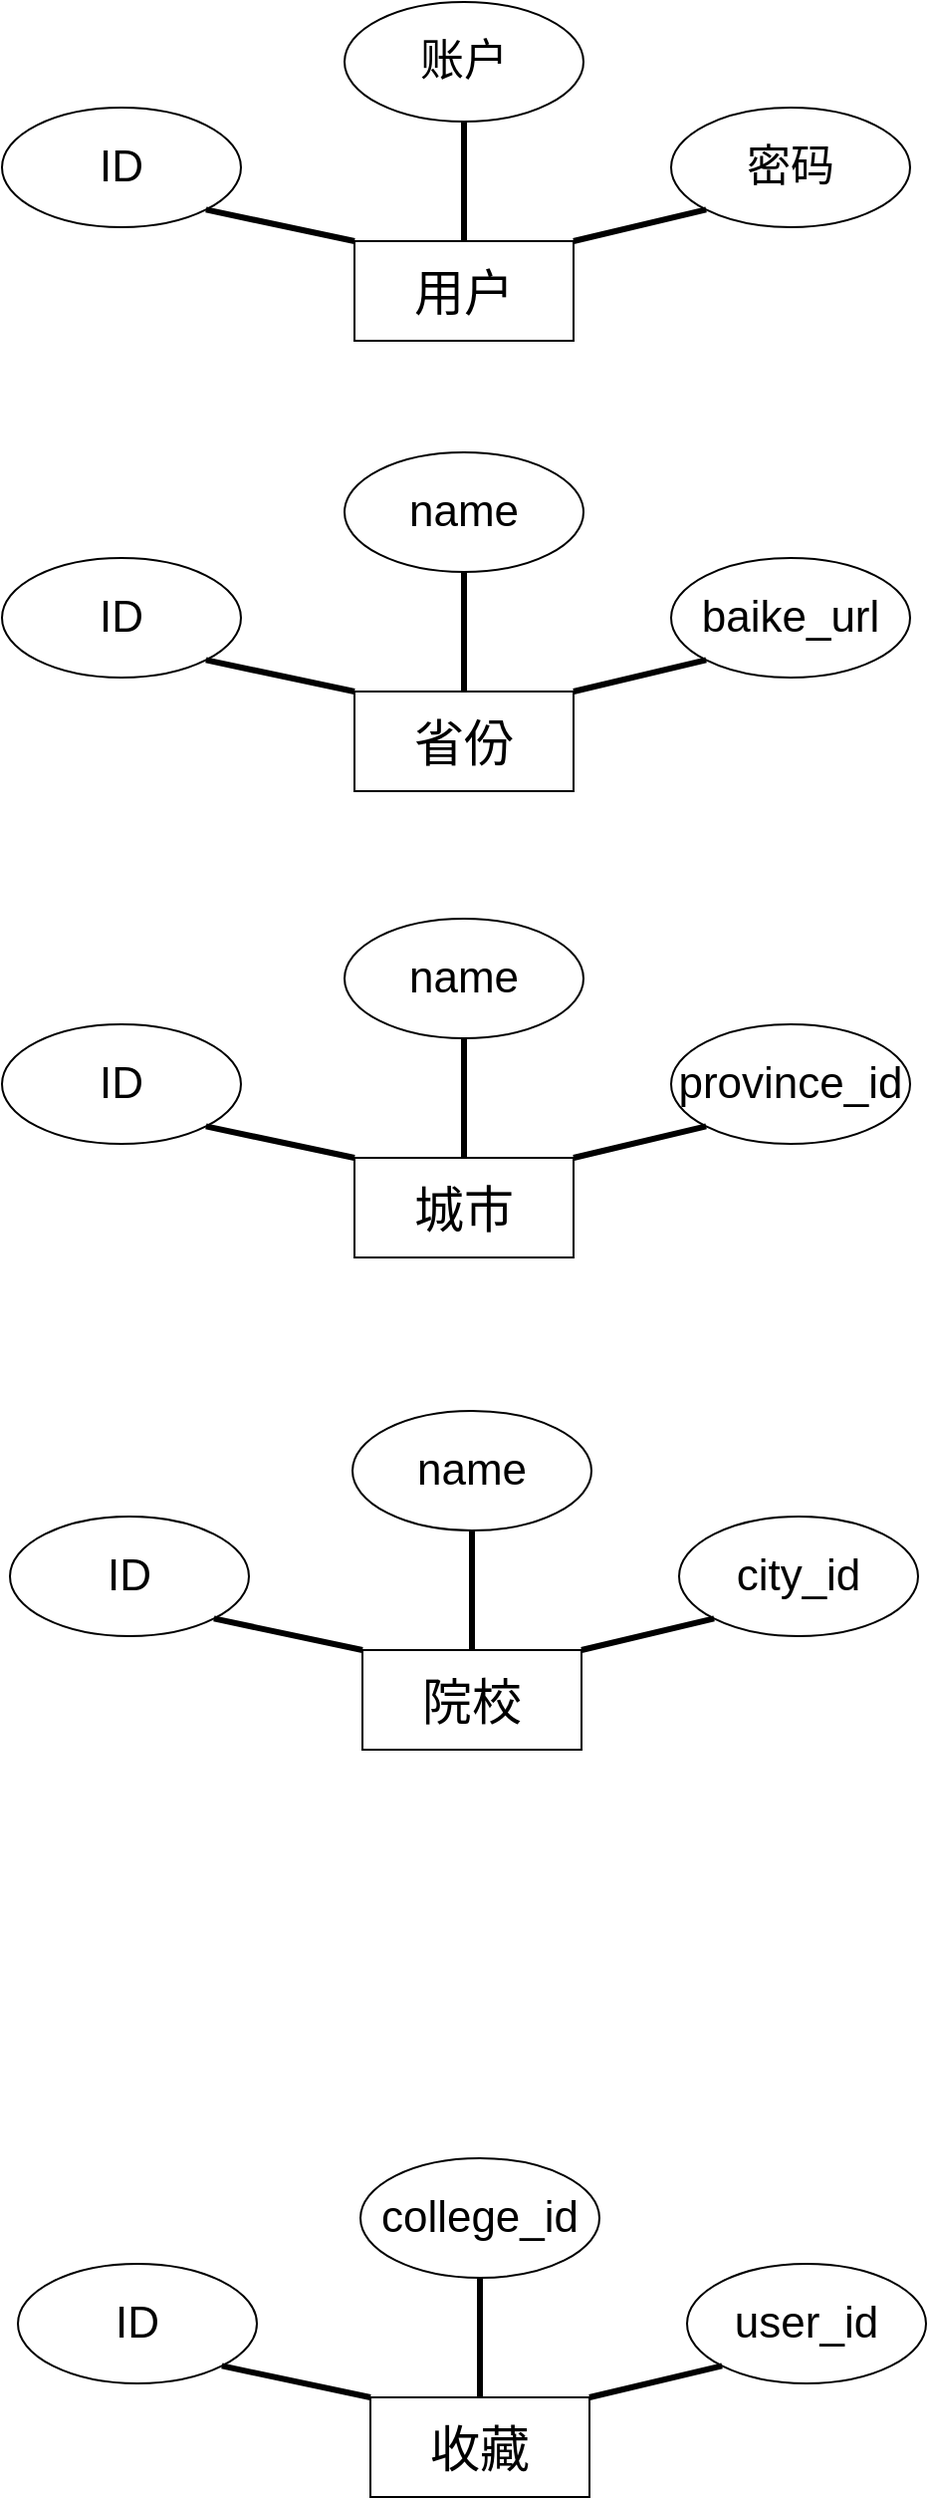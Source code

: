 <mxfile version="24.4.7" type="github">
  <diagram name="第 1 页" id="0qt4IzlYuPPbSQ8wgV9g">
    <mxGraphModel dx="1434" dy="756" grid="0" gridSize="10" guides="1" tooltips="1" connect="1" arrows="1" fold="1" page="1" pageScale="1" pageWidth="827" pageHeight="1169" math="0" shadow="0">
      <root>
        <mxCell id="0" />
        <mxCell id="1" parent="0" />
        <mxCell id="LAOuAQNDwB06aQGSl7v2-1" value="&lt;font style=&quot;font-size: 25px;&quot;&gt;用户&lt;/font&gt;" style="html=1;whiteSpace=wrap;" vertex="1" parent="1">
          <mxGeometry x="340" y="260" width="110" height="50" as="geometry" />
        </mxCell>
        <mxCell id="LAOuAQNDwB06aQGSl7v2-12" value="&lt;font style=&quot;font-size: 22px;&quot;&gt;账户&lt;/font&gt;" style="ellipse;whiteSpace=wrap;html=1;" vertex="1" parent="1">
          <mxGeometry x="335" y="140" width="120" height="60" as="geometry" />
        </mxCell>
        <mxCell id="LAOuAQNDwB06aQGSl7v2-13" value="&lt;font style=&quot;font-size: 22px;&quot;&gt;ID&lt;/font&gt;" style="ellipse;whiteSpace=wrap;html=1;" vertex="1" parent="1">
          <mxGeometry x="163" y="193" width="120" height="60" as="geometry" />
        </mxCell>
        <mxCell id="LAOuAQNDwB06aQGSl7v2-14" value="&lt;font style=&quot;font-size: 22px;&quot;&gt;密码&lt;/font&gt;" style="ellipse;whiteSpace=wrap;html=1;" vertex="1" parent="1">
          <mxGeometry x="499" y="193" width="120" height="60" as="geometry" />
        </mxCell>
        <mxCell id="LAOuAQNDwB06aQGSl7v2-15" value="" style="endArrow=none;html=1;rounded=0;entryX=1;entryY=1;entryDx=0;entryDy=0;exitX=0;exitY=0;exitDx=0;exitDy=0;strokeWidth=3;" edge="1" parent="1" source="LAOuAQNDwB06aQGSl7v2-1" target="LAOuAQNDwB06aQGSl7v2-13">
          <mxGeometry width="50" height="50" relative="1" as="geometry">
            <mxPoint x="339" y="282" as="sourcePoint" />
            <mxPoint x="437" y="350" as="targetPoint" />
          </mxGeometry>
        </mxCell>
        <mxCell id="LAOuAQNDwB06aQGSl7v2-16" value="" style="endArrow=none;html=1;rounded=0;entryX=0.5;entryY=1;entryDx=0;entryDy=0;exitX=0.5;exitY=0;exitDx=0;exitDy=0;strokeWidth=3;" edge="1" parent="1" source="LAOuAQNDwB06aQGSl7v2-1" target="LAOuAQNDwB06aQGSl7v2-12">
          <mxGeometry width="50" height="50" relative="1" as="geometry">
            <mxPoint x="387" y="400" as="sourcePoint" />
            <mxPoint x="437" y="350" as="targetPoint" />
          </mxGeometry>
        </mxCell>
        <mxCell id="LAOuAQNDwB06aQGSl7v2-17" value="" style="endArrow=none;html=1;rounded=0;entryX=0;entryY=1;entryDx=0;entryDy=0;exitX=1;exitY=0;exitDx=0;exitDy=0;strokeWidth=3;" edge="1" parent="1" source="LAOuAQNDwB06aQGSl7v2-1" target="LAOuAQNDwB06aQGSl7v2-14">
          <mxGeometry width="50" height="50" relative="1" as="geometry">
            <mxPoint x="387" y="400" as="sourcePoint" />
            <mxPoint x="437" y="350" as="targetPoint" />
          </mxGeometry>
        </mxCell>
        <mxCell id="LAOuAQNDwB06aQGSl7v2-18" value="&lt;span style=&quot;font-size: 25px;&quot;&gt;省份&lt;/span&gt;" style="html=1;whiteSpace=wrap;" vertex="1" parent="1">
          <mxGeometry x="340" y="486" width="110" height="50" as="geometry" />
        </mxCell>
        <mxCell id="LAOuAQNDwB06aQGSl7v2-19" value="&lt;font style=&quot;font-size: 22px;&quot;&gt;name&lt;/font&gt;" style="ellipse;whiteSpace=wrap;html=1;" vertex="1" parent="1">
          <mxGeometry x="335" y="366" width="120" height="60" as="geometry" />
        </mxCell>
        <mxCell id="LAOuAQNDwB06aQGSl7v2-20" value="&lt;font style=&quot;font-size: 22px;&quot;&gt;ID&lt;/font&gt;" style="ellipse;whiteSpace=wrap;html=1;" vertex="1" parent="1">
          <mxGeometry x="163" y="419" width="120" height="60" as="geometry" />
        </mxCell>
        <mxCell id="LAOuAQNDwB06aQGSl7v2-21" value="&lt;font style=&quot;font-size: 22px;&quot;&gt;baike_url&lt;/font&gt;" style="ellipse;whiteSpace=wrap;html=1;" vertex="1" parent="1">
          <mxGeometry x="499" y="419" width="120" height="60" as="geometry" />
        </mxCell>
        <mxCell id="LAOuAQNDwB06aQGSl7v2-22" value="" style="endArrow=none;html=1;rounded=0;entryX=1;entryY=1;entryDx=0;entryDy=0;exitX=0;exitY=0;exitDx=0;exitDy=0;strokeWidth=3;" edge="1" parent="1" source="LAOuAQNDwB06aQGSl7v2-18" target="LAOuAQNDwB06aQGSl7v2-20">
          <mxGeometry width="50" height="50" relative="1" as="geometry">
            <mxPoint x="339" y="508" as="sourcePoint" />
            <mxPoint x="437" y="576" as="targetPoint" />
          </mxGeometry>
        </mxCell>
        <mxCell id="LAOuAQNDwB06aQGSl7v2-23" value="" style="endArrow=none;html=1;rounded=0;entryX=0.5;entryY=1;entryDx=0;entryDy=0;exitX=0.5;exitY=0;exitDx=0;exitDy=0;strokeWidth=3;" edge="1" parent="1" source="LAOuAQNDwB06aQGSl7v2-18" target="LAOuAQNDwB06aQGSl7v2-19">
          <mxGeometry width="50" height="50" relative="1" as="geometry">
            <mxPoint x="387" y="626" as="sourcePoint" />
            <mxPoint x="437" y="576" as="targetPoint" />
          </mxGeometry>
        </mxCell>
        <mxCell id="LAOuAQNDwB06aQGSl7v2-24" value="" style="endArrow=none;html=1;rounded=0;entryX=0;entryY=1;entryDx=0;entryDy=0;exitX=1;exitY=0;exitDx=0;exitDy=0;strokeWidth=3;" edge="1" parent="1" source="LAOuAQNDwB06aQGSl7v2-18" target="LAOuAQNDwB06aQGSl7v2-21">
          <mxGeometry width="50" height="50" relative="1" as="geometry">
            <mxPoint x="387" y="626" as="sourcePoint" />
            <mxPoint x="437" y="576" as="targetPoint" />
          </mxGeometry>
        </mxCell>
        <mxCell id="LAOuAQNDwB06aQGSl7v2-25" value="&lt;font style=&quot;font-size: 25px;&quot;&gt;城市&lt;/font&gt;" style="html=1;whiteSpace=wrap;" vertex="1" parent="1">
          <mxGeometry x="340" y="720" width="110" height="50" as="geometry" />
        </mxCell>
        <mxCell id="LAOuAQNDwB06aQGSl7v2-26" value="&lt;font style=&quot;font-size: 22px;&quot;&gt;name&lt;/font&gt;" style="ellipse;whiteSpace=wrap;html=1;" vertex="1" parent="1">
          <mxGeometry x="335" y="600" width="120" height="60" as="geometry" />
        </mxCell>
        <mxCell id="LAOuAQNDwB06aQGSl7v2-27" value="&lt;font style=&quot;font-size: 22px;&quot;&gt;ID&lt;/font&gt;" style="ellipse;whiteSpace=wrap;html=1;" vertex="1" parent="1">
          <mxGeometry x="163" y="653" width="120" height="60" as="geometry" />
        </mxCell>
        <mxCell id="LAOuAQNDwB06aQGSl7v2-28" value="&lt;font style=&quot;font-size: 22px;&quot;&gt;province_id&lt;/font&gt;" style="ellipse;whiteSpace=wrap;html=1;" vertex="1" parent="1">
          <mxGeometry x="499" y="653" width="120" height="60" as="geometry" />
        </mxCell>
        <mxCell id="LAOuAQNDwB06aQGSl7v2-29" value="" style="endArrow=none;html=1;rounded=0;entryX=1;entryY=1;entryDx=0;entryDy=0;exitX=0;exitY=0;exitDx=0;exitDy=0;strokeWidth=3;" edge="1" parent="1" source="LAOuAQNDwB06aQGSl7v2-25" target="LAOuAQNDwB06aQGSl7v2-27">
          <mxGeometry width="50" height="50" relative="1" as="geometry">
            <mxPoint x="339" y="742" as="sourcePoint" />
            <mxPoint x="437" y="810" as="targetPoint" />
          </mxGeometry>
        </mxCell>
        <mxCell id="LAOuAQNDwB06aQGSl7v2-30" value="" style="endArrow=none;html=1;rounded=0;entryX=0.5;entryY=1;entryDx=0;entryDy=0;exitX=0.5;exitY=0;exitDx=0;exitDy=0;strokeWidth=3;" edge="1" parent="1" source="LAOuAQNDwB06aQGSl7v2-25" target="LAOuAQNDwB06aQGSl7v2-26">
          <mxGeometry width="50" height="50" relative="1" as="geometry">
            <mxPoint x="387" y="860" as="sourcePoint" />
            <mxPoint x="437" y="810" as="targetPoint" />
          </mxGeometry>
        </mxCell>
        <mxCell id="LAOuAQNDwB06aQGSl7v2-31" value="" style="endArrow=none;html=1;rounded=0;entryX=0;entryY=1;entryDx=0;entryDy=0;exitX=1;exitY=0;exitDx=0;exitDy=0;strokeWidth=3;" edge="1" parent="1" source="LAOuAQNDwB06aQGSl7v2-25" target="LAOuAQNDwB06aQGSl7v2-28">
          <mxGeometry width="50" height="50" relative="1" as="geometry">
            <mxPoint x="387" y="860" as="sourcePoint" />
            <mxPoint x="437" y="810" as="targetPoint" />
          </mxGeometry>
        </mxCell>
        <mxCell id="LAOuAQNDwB06aQGSl7v2-32" value="&lt;span style=&quot;font-size: 25px;&quot;&gt;院校&lt;/span&gt;" style="html=1;whiteSpace=wrap;" vertex="1" parent="1">
          <mxGeometry x="344" y="967" width="110" height="50" as="geometry" />
        </mxCell>
        <mxCell id="LAOuAQNDwB06aQGSl7v2-33" value="&lt;font style=&quot;font-size: 22px;&quot;&gt;name&lt;/font&gt;" style="ellipse;whiteSpace=wrap;html=1;" vertex="1" parent="1">
          <mxGeometry x="339" y="847" width="120" height="60" as="geometry" />
        </mxCell>
        <mxCell id="LAOuAQNDwB06aQGSl7v2-34" value="&lt;font style=&quot;font-size: 22px;&quot;&gt;ID&lt;/font&gt;" style="ellipse;whiteSpace=wrap;html=1;" vertex="1" parent="1">
          <mxGeometry x="167" y="900" width="120" height="60" as="geometry" />
        </mxCell>
        <mxCell id="LAOuAQNDwB06aQGSl7v2-35" value="&lt;font style=&quot;font-size: 22px;&quot;&gt;city_id&lt;/font&gt;" style="ellipse;whiteSpace=wrap;html=1;" vertex="1" parent="1">
          <mxGeometry x="503" y="900" width="120" height="60" as="geometry" />
        </mxCell>
        <mxCell id="LAOuAQNDwB06aQGSl7v2-36" value="" style="endArrow=none;html=1;rounded=0;entryX=1;entryY=1;entryDx=0;entryDy=0;exitX=0;exitY=0;exitDx=0;exitDy=0;strokeWidth=3;" edge="1" parent="1" source="LAOuAQNDwB06aQGSl7v2-32" target="LAOuAQNDwB06aQGSl7v2-34">
          <mxGeometry width="50" height="50" relative="1" as="geometry">
            <mxPoint x="343" y="989" as="sourcePoint" />
            <mxPoint x="441" y="1057" as="targetPoint" />
          </mxGeometry>
        </mxCell>
        <mxCell id="LAOuAQNDwB06aQGSl7v2-37" value="" style="endArrow=none;html=1;rounded=0;entryX=0.5;entryY=1;entryDx=0;entryDy=0;exitX=0.5;exitY=0;exitDx=0;exitDy=0;strokeWidth=3;" edge="1" parent="1" source="LAOuAQNDwB06aQGSl7v2-32" target="LAOuAQNDwB06aQGSl7v2-33">
          <mxGeometry width="50" height="50" relative="1" as="geometry">
            <mxPoint x="391" y="1107" as="sourcePoint" />
            <mxPoint x="441" y="1057" as="targetPoint" />
          </mxGeometry>
        </mxCell>
        <mxCell id="LAOuAQNDwB06aQGSl7v2-38" value="" style="endArrow=none;html=1;rounded=0;entryX=0;entryY=1;entryDx=0;entryDy=0;exitX=1;exitY=0;exitDx=0;exitDy=0;strokeWidth=3;" edge="1" parent="1" source="LAOuAQNDwB06aQGSl7v2-32" target="LAOuAQNDwB06aQGSl7v2-35">
          <mxGeometry width="50" height="50" relative="1" as="geometry">
            <mxPoint x="391" y="1107" as="sourcePoint" />
            <mxPoint x="441" y="1057" as="targetPoint" />
          </mxGeometry>
        </mxCell>
        <mxCell id="LAOuAQNDwB06aQGSl7v2-39" value="&lt;span style=&quot;font-size: 25px;&quot;&gt;收藏&lt;/span&gt;" style="html=1;whiteSpace=wrap;" vertex="1" parent="1">
          <mxGeometry x="348" y="1342" width="110" height="50" as="geometry" />
        </mxCell>
        <mxCell id="LAOuAQNDwB06aQGSl7v2-40" value="&lt;font style=&quot;font-size: 22px;&quot;&gt;college_id&lt;/font&gt;" style="ellipse;whiteSpace=wrap;html=1;" vertex="1" parent="1">
          <mxGeometry x="343" y="1222" width="120" height="60" as="geometry" />
        </mxCell>
        <mxCell id="LAOuAQNDwB06aQGSl7v2-41" value="&lt;font style=&quot;font-size: 22px;&quot;&gt;ID&lt;/font&gt;" style="ellipse;whiteSpace=wrap;html=1;" vertex="1" parent="1">
          <mxGeometry x="171" y="1275" width="120" height="60" as="geometry" />
        </mxCell>
        <mxCell id="LAOuAQNDwB06aQGSl7v2-42" value="&lt;font style=&quot;font-size: 22px;&quot;&gt;user_id&lt;/font&gt;" style="ellipse;whiteSpace=wrap;html=1;" vertex="1" parent="1">
          <mxGeometry x="507" y="1275" width="120" height="60" as="geometry" />
        </mxCell>
        <mxCell id="LAOuAQNDwB06aQGSl7v2-43" value="" style="endArrow=none;html=1;rounded=0;entryX=1;entryY=1;entryDx=0;entryDy=0;exitX=0;exitY=0;exitDx=0;exitDy=0;strokeWidth=3;" edge="1" parent="1" source="LAOuAQNDwB06aQGSl7v2-39" target="LAOuAQNDwB06aQGSl7v2-41">
          <mxGeometry width="50" height="50" relative="1" as="geometry">
            <mxPoint x="347" y="1364" as="sourcePoint" />
            <mxPoint x="445" y="1432" as="targetPoint" />
          </mxGeometry>
        </mxCell>
        <mxCell id="LAOuAQNDwB06aQGSl7v2-44" value="" style="endArrow=none;html=1;rounded=0;entryX=0.5;entryY=1;entryDx=0;entryDy=0;exitX=0.5;exitY=0;exitDx=0;exitDy=0;strokeWidth=3;" edge="1" parent="1" source="LAOuAQNDwB06aQGSl7v2-39" target="LAOuAQNDwB06aQGSl7v2-40">
          <mxGeometry width="50" height="50" relative="1" as="geometry">
            <mxPoint x="395" y="1482" as="sourcePoint" />
            <mxPoint x="445" y="1432" as="targetPoint" />
          </mxGeometry>
        </mxCell>
        <mxCell id="LAOuAQNDwB06aQGSl7v2-45" value="" style="endArrow=none;html=1;rounded=0;entryX=0;entryY=1;entryDx=0;entryDy=0;exitX=1;exitY=0;exitDx=0;exitDy=0;strokeWidth=3;" edge="1" parent="1" source="LAOuAQNDwB06aQGSl7v2-39" target="LAOuAQNDwB06aQGSl7v2-42">
          <mxGeometry width="50" height="50" relative="1" as="geometry">
            <mxPoint x="395" y="1482" as="sourcePoint" />
            <mxPoint x="445" y="1432" as="targetPoint" />
          </mxGeometry>
        </mxCell>
      </root>
    </mxGraphModel>
  </diagram>
</mxfile>
